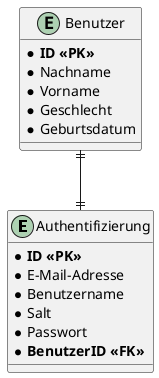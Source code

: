 @startuml
entity Authentifizierung
{
    * **ID <<PK>>**
    * E-Mail-Adresse
    * Benutzername
    * Salt
    * Passwort
    * **BenutzerID <<FK>>**
}

entity Benutzer
{
    * **ID <<PK>>**
    * Nachname
    * Vorname
    * Geschlecht
    * Geburtsdatum
}

Benutzer ||--|| Authentifizierung
@enduml
